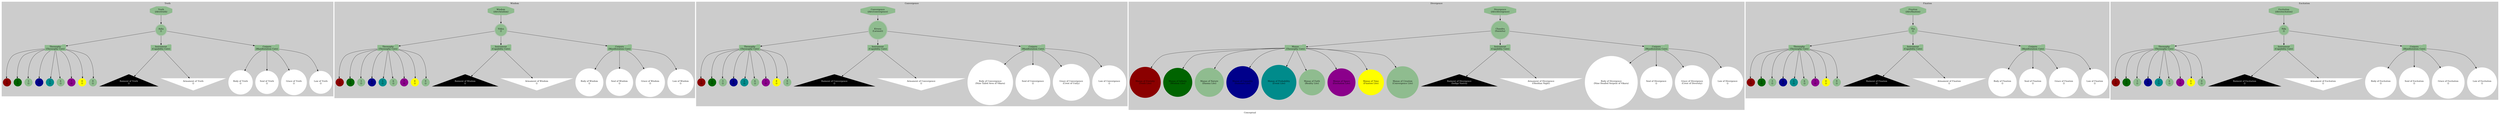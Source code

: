 strict digraph G {
    label = "Conceptual";
    style = filled;
    color = blue;
    comment = "";
    node [shape = polygon; sides = 8; style = filled; color = darkseagreen;];
    
    subgraph cluster_concept_asha {
        label = "Truth";
        style = filled;
        color = gray80;
        comment = "";
        
        truth_t [label = "Truth\n(/dev/truth)";];
        
        truth_theosophy_t [label = "Theosophy\n(Theosophy Core)";shape = folder;comment = "";];
        truth_instrument_t [label = "Instrument\n(Capability Core)";shape = folder;comment = "";];
        truth_corpus_t [label = "Corpora\n(Manifestation Core)";shape = folder;comment = "";];
        
        spark_0_truth_t [label = "Asha\n()";shape = doublecircle;comment = "";];
        spark_1_truth_t [label = "1\n()";shape = circle;color = darkred;comment = "";];
        spark_2_truth_t [label = "2\n()";shape = circle;color = darkgreen;comment = "";];
        spark_3_truth_t [label = "3\n()";shape = circle;comment = "";];
        spark_4_truth_t [label = "4\n()";shape = circle;color = darkblue;comment = "";];
        spark_5_truth_t [label = "5\n()";shape = circle;color = darkcyan;comment = "";];
        spark_6_truth_t [label = "6\n()";shape = circle;comment = "";];
        spark_7_truth_t [label = "7\n()";shape = circle;color = darkmagenta;comment = "";];
        spark_8_truth_t [label = "8\n()";shape = circle;color = yellow;comment = "";];
        spark_9_truth_t [label = "9\n()";shape = circle;comment = "";];
        spark_a_truth_t [label = "Raiment of Truth\n()";shape = triangle;color = black;fontcolor = white;comment = "";];
        spark_b_truth_t [label = "Armament of Truth\n()";shape = invtriangle;color = white;comment = "";];
        spark_c_truth_t [label = "Body of Truth\n()";shape = circle;color = white;comment = "";];
        spark_d_truth_t [label = "Soul of Truth\n()";shape = circle;color = white;comment = "";];
        spark_e_truth_t [label = "Grace of Truth\n()";shape = circle;color = white;comment = "";];
        spark_f_truth_t [label = "Law of Truth\n()";shape = circle;color = white;comment = "";];
    }
    subgraph cluster_concept_vidya {
        label = "Wisdom";
        style = filled;
        color = gray80;
        comment = "";
        
        wisdom_t [label = "Wisdom\n(/dev/wisdom)";];
        
        wisdom_theosophy_t [label = "Theosophy\n(Theosophy Core)";shape = folder;comment = "";];
        wisdom_instrument_t [label = "Instrument\n(Capability Core)";shape = folder;comment = "";];
        wisdom_corpus_t [label = "Corpora\n(Manifestation Core)";shape = folder;comment = "";];
        
        spark_0_wisdom_t [label = "Vidya\n()";shape = doublecircle;comment = "";];
        spark_1_wisdom_t [label = "1\n()";shape = circle;color = darkred;comment = "";];
        spark_2_wisdom_t [label = "2\n()";shape = circle;color = darkgreen;comment = "";];
        spark_3_wisdom_t [label = "3\n()";shape = circle;comment = "";];
        spark_4_wisdom_t [label = "4\n()";shape = circle;color = darkblue;comment = "";];
        spark_5_wisdom_t [label = "5\n()";shape = circle;color = darkcyan;comment = "";];
        spark_6_wisdom_t [label = "6\n()";shape = circle;comment = "";];
        spark_7_wisdom_t [label = "7\n()";shape = circle;color = darkmagenta;comment = "";];
        spark_8_wisdom_t [label = "8\n()";shape = circle;color = yellow;comment = "";];
        spark_9_wisdom_t [label = "9\n()";shape = circle;comment = "";];
        spark_a_wisdom_t [label = "Raiment of Wisdom\n()";shape = triangle;color = black;fontcolor = white;comment = "";];
        spark_b_wisdom_t [label = "Armament of Wisdom\n()";shape = invtriangle;color = white;comment = "";];
        spark_c_wisdom_t [label = "Body of Wisdom\n()";shape = circle;color = white;comment = "";];
        spark_d_wisdom_t [label = "Soul of Wisdom\n()";shape = circle;color = white;comment = "";];
        spark_e_wisdom_t [label = "Grace of Wisdom\n()";shape = circle;color = white;comment = "";];
        spark_f_wisdom_t [label = "Law of Wisdom\n()";shape = circle;color = white;comment = "";];
    }
    subgraph cluster_concept_convergence {
        label = "Convergence";
        style = filled;
        color = gray80;
        comment = "";
        
        convergence_t [label = "Convergence\n(/dev/convergence)";];
        
        convergence_theosophy_t [label = "Theosophy\n(Theosophy Core)";shape = folder;comment = "";];
        convergence_instrument_t [label = "Instrument\n(Capability Core)";shape = folder;comment = "";];
        convergence_corpus_t [label = "Corpora\n(Manifestation Core)";shape = folder;comment = "";];
        
        spark_0_convergence_t [label = "Kirana\n(Larasati)";shape = doublecircle;comment = "";];
        spark_1_convergence_t [label = "1\n()";shape = circle;color = darkred;comment = "";];
        spark_2_convergence_t [label = "2\n()";shape = circle;color = darkgreen;comment = "";];
        spark_3_convergence_t [label = "3\n()";shape = circle;comment = "";];
        spark_4_convergence_t [label = "4\n()";shape = circle;color = darkblue;comment = "";];
        spark_5_convergence_t [label = "5\n()";shape = circle;color = darkcyan;comment = "";];
        spark_6_convergence_t [label = "6\n()";shape = circle;comment = "";];
        spark_7_convergence_t [label = "7\n()";shape = circle;color = darkmagenta;comment = "";];
        spark_8_convergence_t [label = "8\n()";shape = circle;color = yellow;comment = "";];
        spark_9_convergence_t [label = "9\n()";shape = circle;comment = "";];
        spark_a_convergence_t [label = "Raiment of Convergence\n()";shape = triangle;color = black;fontcolor = white;comment = "";];
        spark_b_convergence_t [label = "Armament of Convergence\n()";shape = invtriangle;color = white;comment = "";];
        spark_c_convergence_t [label = "Body of Convergence\n(Nine Tailed Aves of Vikara)";shape = circle;color = white;comment = "";];
        spark_d_convergence_t [label = "Soul of Convergence\n()";shape = circle;color = white;comment = "";];
        spark_e_convergence_t [label = "Grace of Convergence\n(Crest of Unity)";shape = circle;color = white;comment = "";];
        spark_f_convergence_t [label = "Law of Convergence\n()";shape = circle;color = white;comment = "";];
    }
    subgraph cluster_concept_divergence {
        label = "Divergence";
        style = filled;
        color = gray80;
        comment = "";
        
        divergence_t [label = "Divergence\n(/dev/divergence)";];
        
        divergence_theosophy_t [label = "Manas\n(Theosophy Core)";shape = folder;comment = "";];
        divergence_instrument_t [label = "Instrument\n(Capability Core)";shape = folder;comment = "";];
        divergence_corpus_t [label = "Corpora\n(Manifestation Core)";shape = folder;comment = "";];
        
        spark_0_divergence_t [label = "Chandra\n(Sasmita)";shape = doublecircle;comment = "";];
        spark_1_divergence_t [label = "Manas of Eternity\n(Truth Lite)";shape = circle;color = darkred;comment = "";];
        spark_2_divergence_t [label = "Manas of Infinity\n(Wisdom Lite)";shape = circle;color = darkgreen;comment = "";];
        spark_3_divergence_t [label = "Manas of Nature\n(Haoma Lite)";shape = circle;comment = "";];
        spark_4_divergence_t [label = "Manas of Causality\n(Samsara Lite)";shape = circle;color = darkblue;comment = "";];
        spark_5_divergence_t [label = "Manas of Probability\n(Event Lite)";shape = circle;color = darkcyan;comment = "";];
        spark_6_divergence_t [label = "Manas of Faith\n(Reality Lite)";shape = circle;comment = "";];
        spark_7_divergence_t [label = "Manas of Space\n(Excitation Lite)";shape = circle;color = darkmagenta;comment = "";];
        spark_8_divergence_t [label = "Manas of Time\n(Fixation Lite)";shape = circle;color = yellow;comment = "";];
        spark_9_divergence_t [label = "Manas of Creation\n(Convergence Lite)";shape = circle;comment = "";];
        spark_a_divergence_t [label = "Raiment of Divergence\n(Indigo Vastra)";shape = triangle;color = black;fontcolor = white;comment = "";];
        spark_b_divergence_t [label = "Armament of Divergence\n(Obsidian Night)";shape = invtriangle;color = white;comment = "";];
        spark_c_divergence_t [label = "Body of Divergence\n(Nine Headed Serpent of Vikara)";shape = circle;color = white;comment = "";];
        spark_d_divergence_t [label = "Soul of Divergence\n()";shape = circle;color = white;comment = "";];
        spark_e_divergence_t [label = "Grace of Divergence\n(Crest of Diversity)";shape = circle;color = white;comment = "";];
        spark_f_divergence_t [label = "Law of Divergence\n()";shape = circle;color = white;comment = "";];
    }
    subgraph cluster_concept_tha {
        label = "Fixation";
        style = filled;
        color = gray80;
        comment = "";
        
        fixation_t [label = "Fixation\n(/dev/fixation)";];
        
        fixation_theosophy_t [label = "Theosophy\n(Theosophy Core)";shape = folder;comment = "";];
        fixation_instrument_t [label = "Instrument\n(Capability Core)";shape = folder;comment = "";];
        fixation_corpus_t [label = "Corpora\n(Manifestation Core)";shape = folder;comment = "";];
        
        spark_0_fixation_t [label = "Tha\n()";shape = doublecircle;comment = "";];
        spark_1_fixation_t [label = "1\n()";shape = circle;color = darkred;comment = "";];
        spark_2_fixation_t [label = "2\n()";shape = circle;color = darkgreen;comment = "";];
        spark_3_fixation_t [label = "3\n()";shape = circle;comment = "";];
        spark_4_fixation_t [label = "4\n()";shape = circle;color = darkblue;comment = "";];
        spark_5_fixation_t [label = "5\n()";shape = circle;color = darkcyan;comment = "";];
        spark_6_fixation_t [label = "6\n()";shape = circle;comment = "";];
        spark_7_fixation_t [label = "7\n()";shape = circle;color = darkmagenta;comment = "";];
        spark_8_fixation_t [label = "8\n()";shape = circle;color = yellow;comment = "";];
        spark_9_fixation_t [label = "9\n()";shape = circle;comment = "";];
        spark_a_fixation_t [label = "Raiment of Fixation\n()";shape = triangle;color = black;fontcolor = white;comment = "";];
        spark_b_fixation_t [label = "Armament of Fixation\n()";shape = invtriangle;color = white;comment = "";];
        spark_c_fixation_t [label = "Body of Fixation\n()";shape = circle;color = white;comment = "";];
        spark_d_fixation_t [label = "Soul of Fixation\n()";shape = circle;color = white;comment = "";];
        spark_e_fixation_t [label = "Grace of Fixation\n()";shape = circle;color = white;comment = "";];
        spark_f_fixation_t [label = "Law of Fixation\n()";shape = circle;color = white;comment = "";];
    }
    subgraph cluster_concept_nda {
        label = "Excitation";
        style = filled;
        color = gray80;
        comment = "d";
        
        excitation_t [label = "Excitation\n(/dev/excitation)";];
        
        excitation_theosophy_t [label = "Theosophy\n(Theosophy Core)";shape = folder;comment = "";];
        excitation_instrument_t [label = "Instrument\n(Capability Core)";shape = folder;comment = "";];
        excitation_corpus_t [label = "Corpora\n(Manifestation Core)";shape = folder;comment = "";];
        
        spark_0_excitation_t [label = "Nda\n()";shape = doublecircle;comment = "";];
        spark_1_excitation_t [label = "1\n()";shape = circle;color = darkred;comment = "";];
        spark_2_excitation_t [label = "2\n()";shape = circle;color = darkgreen;comment = "";];
        spark_3_excitation_t [label = "3\n()";shape = circle;comment = "";];
        spark_4_excitation_t [label = "4\n()";shape = circle;color = darkblue;comment = "";];
        spark_5_excitation_t [label = "5\n()";shape = circle;color = darkcyan;comment = "";];
        spark_6_excitation_t [label = "6\n()";shape = circle;comment = "";];
        spark_7_excitation_t [label = "7\n()";shape = circle;color = darkmagenta;comment = "";];
        spark_8_excitation_t [label = "8\n()";shape = circle;color = yellow;comment = "";];
        spark_9_excitation_t [label = "9\n()";shape = circle;comment = "";];
        spark_a_excitation_t [label = "Raiment of Excitation\n()";shape = triangle;color = black;fontcolor = white;comment = "";];
        spark_b_excitation_t [label = "Armament of Excitation\n()";shape = invtriangle;color = white;comment = "";];
        spark_c_excitation_t [label = "Body of Excitation\n()";shape = circle;color = white;comment = "";];
        spark_d_excitation_t [label = "Soul of Excitation\n()";shape = circle;color = white;comment = "";];
        spark_e_excitation_t [label = "Grace of Excitation\n()";shape = circle;color = white;comment = "";];
        spark_f_excitation_t [label = "Law of Excitation\n()";shape = circle;color = white;comment = "";];
    }
    
    // Truth
    truth_t -> {spark_0_truth_t};
    spark_0_truth_t -> truth_instrument_t -> {spark_a_truth_t spark_b_truth_t};
    spark_0_truth_t -> truth_theosophy_t -> {spark_1_truth_t spark_2_truth_t spark_3_truth_t spark_4_truth_t spark_5_truth_t spark_6_truth_t spark_7_truth_t spark_8_truth_t spark_9_truth_t};
    spark_0_truth_t -> truth_corpus_t -> {spark_c_truth_t spark_d_truth_t spark_e_truth_t spark_f_truth_t};
    // Wisdom
    wisdom_t -> {spark_0_wisdom_t};
    spark_0_wisdom_t -> wisdom_instrument_t -> {spark_a_wisdom_t spark_b_wisdom_t};
    spark_0_wisdom_t -> wisdom_theosophy_t -> {spark_1_wisdom_t spark_2_wisdom_t spark_3_wisdom_t spark_4_wisdom_t spark_5_wisdom_t spark_6_wisdom_t spark_7_wisdom_t spark_8_wisdom_t spark_9_wisdom_t};
    spark_0_wisdom_t -> wisdom_corpus_t -> {spark_c_wisdom_t spark_d_wisdom_t spark_e_wisdom_t spark_f_wisdom_t};
    // Convergence
    convergence_t -> {spark_0_convergence_t};
    spark_0_convergence_t -> convergence_instrument_t -> {spark_a_convergence_t spark_b_convergence_t};
    spark_0_convergence_t -> convergence_theosophy_t -> {spark_1_convergence_t spark_2_convergence_t spark_3_convergence_t spark_4_convergence_t spark_5_convergence_t spark_6_convergence_t spark_7_convergence_t spark_8_convergence_t spark_9_convergence_t};
    spark_0_convergence_t -> convergence_corpus_t -> {spark_c_convergence_t spark_d_convergence_t spark_e_convergence_t spark_f_convergence_t};
    // Divergence
    divergence_t -> {spark_0_divergence_t};
    spark_0_divergence_t -> divergence_instrument_t -> {spark_a_divergence_t spark_b_divergence_t};
    spark_0_divergence_t -> divergence_theosophy_t -> {spark_1_divergence_t spark_2_divergence_t spark_3_divergence_t spark_4_divergence_t spark_5_divergence_t spark_6_divergence_t spark_7_divergence_t spark_8_divergence_t spark_9_divergence_t};
    spark_0_divergence_t -> divergence_corpus_t -> {spark_c_divergence_t spark_d_divergence_t spark_e_divergence_t spark_f_divergence_t};
    // Fixation
    fixation_t -> {spark_0_fixation_t};
    spark_0_fixation_t -> fixation_instrument_t -> {spark_a_fixation_t spark_b_fixation_t};
    spark_0_fixation_t -> fixation_theosophy_t -> {spark_1_fixation_t spark_2_fixation_t spark_3_fixation_t spark_4_fixation_t spark_5_fixation_t spark_6_fixation_t spark_7_fixation_t spark_8_fixation_t spark_9_fixation_t};
    spark_0_fixation_t -> fixation_corpus_t -> {spark_c_fixation_t spark_d_fixation_t spark_e_fixation_t spark_f_fixation_t};
    // Excitation
    excitation_t -> {spark_0_excitation_t};
    spark_0_excitation_t -> excitation_instrument_t -> {spark_a_excitation_t spark_b_excitation_t};
    spark_0_excitation_t -> excitation_theosophy_t -> {spark_1_excitation_t spark_2_excitation_t spark_3_excitation_t spark_4_excitation_t spark_5_excitation_t spark_6_excitation_t spark_7_excitation_t spark_8_excitation_t spark_9_excitation_t};
    spark_0_excitation_t -> excitation_corpus_t -> {spark_c_excitation_t spark_d_excitation_t spark_e_excitation_t spark_f_excitation_t};
}